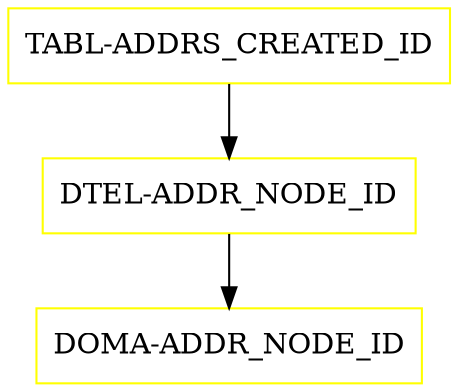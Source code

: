 digraph G {
  "TABL-ADDRS_CREATED_ID" [shape=box,color=yellow];
  "DTEL-ADDR_NODE_ID" [shape=box,color=yellow,URL="./DTEL_ADDR_NODE_ID.html"];
  "DOMA-ADDR_NODE_ID" [shape=box,color=yellow,URL="./DOMA_ADDR_NODE_ID.html"];
  "TABL-ADDRS_CREATED_ID" -> "DTEL-ADDR_NODE_ID";
  "DTEL-ADDR_NODE_ID" -> "DOMA-ADDR_NODE_ID";
}

